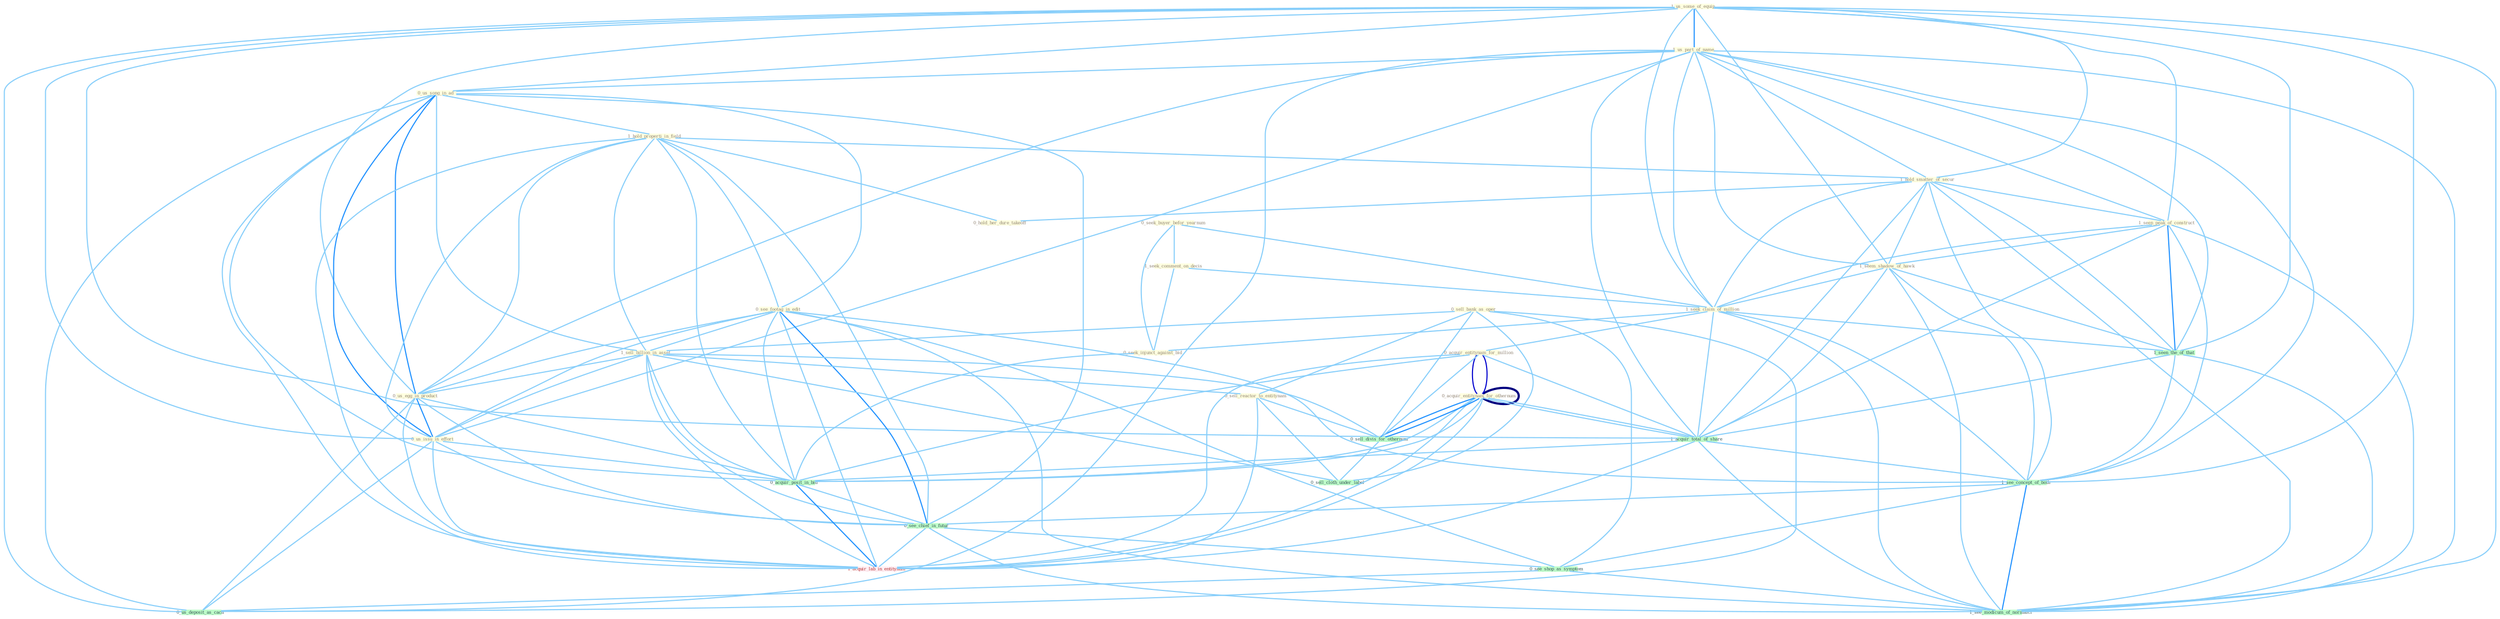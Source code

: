 Graph G{ 
    node
    [shape=polygon,style=filled,width=.5,height=.06,color="#BDFCC9",fixedsize=true,fontsize=4,
    fontcolor="#2f4f4f"];
    {node
    [color="#ffffe0", fontcolor="#8b7d6b"] "0_seek_buyer_befor_yearnum " "1_us_some_of_equip " "1_us_part_of_name " "0_us_song_in_ad " "1_hold_properti_in_field " "1_hold_smatter_of_secur " "0_see_footag_in_edit " "0_sell_bank_as_oper " "1_seen_peak_of_construct " "1_seek_comment_on_decis " "1_seem_shadow_of_hawk " "1_sell_billion_in_asset " "1_seek_claim_of_million " "0_sell_reactor_to_entitynam " "0_us_egg_in_product " "0_hold_her_dure_takeoff " "0_seek_injunct_against_bid " "0_acquir_entitynam_for_othernum " "0_us_issu_in_effort " "0_acquir_entitynam_for_million "}
{node [color="#fff0f5", fontcolor="#b22222"] "1_acquir_lab_in_entitynam "}
edge [color="#B0E2FF"];

	"0_seek_buyer_befor_yearnum " -- "1_seek_comment_on_decis " [w="1", color="#87cefa" ];
	"0_seek_buyer_befor_yearnum " -- "1_seek_claim_of_million " [w="1", color="#87cefa" ];
	"0_seek_buyer_befor_yearnum " -- "0_seek_injunct_against_bid " [w="1", color="#87cefa" ];
	"1_us_some_of_equip " -- "1_us_part_of_name " [w="2", color="#1e90ff" , len=0.8];
	"1_us_some_of_equip " -- "0_us_song_in_ad " [w="1", color="#87cefa" ];
	"1_us_some_of_equip " -- "1_hold_smatter_of_secur " [w="1", color="#87cefa" ];
	"1_us_some_of_equip " -- "1_seen_peak_of_construct " [w="1", color="#87cefa" ];
	"1_us_some_of_equip " -- "1_seem_shadow_of_hawk " [w="1", color="#87cefa" ];
	"1_us_some_of_equip " -- "1_seek_claim_of_million " [w="1", color="#87cefa" ];
	"1_us_some_of_equip " -- "0_us_egg_in_product " [w="1", color="#87cefa" ];
	"1_us_some_of_equip " -- "0_us_issu_in_effort " [w="1", color="#87cefa" ];
	"1_us_some_of_equip " -- "1_seen_the_of_that " [w="1", color="#87cefa" ];
	"1_us_some_of_equip " -- "1_acquir_total_of_share " [w="1", color="#87cefa" ];
	"1_us_some_of_equip " -- "1_see_concept_of_both " [w="1", color="#87cefa" ];
	"1_us_some_of_equip " -- "0_us_deposit_as_cach " [w="1", color="#87cefa" ];
	"1_us_some_of_equip " -- "1_see_modicum_of_normalci " [w="1", color="#87cefa" ];
	"1_us_part_of_name " -- "0_us_song_in_ad " [w="1", color="#87cefa" ];
	"1_us_part_of_name " -- "1_hold_smatter_of_secur " [w="1", color="#87cefa" ];
	"1_us_part_of_name " -- "1_seen_peak_of_construct " [w="1", color="#87cefa" ];
	"1_us_part_of_name " -- "1_seem_shadow_of_hawk " [w="1", color="#87cefa" ];
	"1_us_part_of_name " -- "1_seek_claim_of_million " [w="1", color="#87cefa" ];
	"1_us_part_of_name " -- "0_us_egg_in_product " [w="1", color="#87cefa" ];
	"1_us_part_of_name " -- "0_us_issu_in_effort " [w="1", color="#87cefa" ];
	"1_us_part_of_name " -- "1_seen_the_of_that " [w="1", color="#87cefa" ];
	"1_us_part_of_name " -- "1_acquir_total_of_share " [w="1", color="#87cefa" ];
	"1_us_part_of_name " -- "1_see_concept_of_both " [w="1", color="#87cefa" ];
	"1_us_part_of_name " -- "0_us_deposit_as_cach " [w="1", color="#87cefa" ];
	"1_us_part_of_name " -- "1_see_modicum_of_normalci " [w="1", color="#87cefa" ];
	"0_us_song_in_ad " -- "1_hold_properti_in_field " [w="1", color="#87cefa" ];
	"0_us_song_in_ad " -- "0_see_footag_in_edit " [w="1", color="#87cefa" ];
	"0_us_song_in_ad " -- "1_sell_billion_in_asset " [w="1", color="#87cefa" ];
	"0_us_song_in_ad " -- "0_us_egg_in_product " [w="2", color="#1e90ff" , len=0.8];
	"0_us_song_in_ad " -- "0_us_issu_in_effort " [w="2", color="#1e90ff" , len=0.8];
	"0_us_song_in_ad " -- "0_acquir_posit_in_bid " [w="1", color="#87cefa" ];
	"0_us_song_in_ad " -- "0_see_chief_in_futur " [w="1", color="#87cefa" ];
	"0_us_song_in_ad " -- "1_acquir_lab_in_entitynam " [w="1", color="#87cefa" ];
	"0_us_song_in_ad " -- "0_us_deposit_as_cach " [w="1", color="#87cefa" ];
	"1_hold_properti_in_field " -- "1_hold_smatter_of_secur " [w="1", color="#87cefa" ];
	"1_hold_properti_in_field " -- "0_see_footag_in_edit " [w="1", color="#87cefa" ];
	"1_hold_properti_in_field " -- "1_sell_billion_in_asset " [w="1", color="#87cefa" ];
	"1_hold_properti_in_field " -- "0_us_egg_in_product " [w="1", color="#87cefa" ];
	"1_hold_properti_in_field " -- "0_hold_her_dure_takeoff " [w="1", color="#87cefa" ];
	"1_hold_properti_in_field " -- "0_us_issu_in_effort " [w="1", color="#87cefa" ];
	"1_hold_properti_in_field " -- "0_acquir_posit_in_bid " [w="1", color="#87cefa" ];
	"1_hold_properti_in_field " -- "0_see_chief_in_futur " [w="1", color="#87cefa" ];
	"1_hold_properti_in_field " -- "1_acquir_lab_in_entitynam " [w="1", color="#87cefa" ];
	"1_hold_smatter_of_secur " -- "1_seen_peak_of_construct " [w="1", color="#87cefa" ];
	"1_hold_smatter_of_secur " -- "1_seem_shadow_of_hawk " [w="1", color="#87cefa" ];
	"1_hold_smatter_of_secur " -- "1_seek_claim_of_million " [w="1", color="#87cefa" ];
	"1_hold_smatter_of_secur " -- "0_hold_her_dure_takeoff " [w="1", color="#87cefa" ];
	"1_hold_smatter_of_secur " -- "1_seen_the_of_that " [w="1", color="#87cefa" ];
	"1_hold_smatter_of_secur " -- "1_acquir_total_of_share " [w="1", color="#87cefa" ];
	"1_hold_smatter_of_secur " -- "1_see_concept_of_both " [w="1", color="#87cefa" ];
	"1_hold_smatter_of_secur " -- "1_see_modicum_of_normalci " [w="1", color="#87cefa" ];
	"0_see_footag_in_edit " -- "1_sell_billion_in_asset " [w="1", color="#87cefa" ];
	"0_see_footag_in_edit " -- "0_us_egg_in_product " [w="1", color="#87cefa" ];
	"0_see_footag_in_edit " -- "0_us_issu_in_effort " [w="1", color="#87cefa" ];
	"0_see_footag_in_edit " -- "0_acquir_posit_in_bid " [w="1", color="#87cefa" ];
	"0_see_footag_in_edit " -- "1_see_concept_of_both " [w="1", color="#87cefa" ];
	"0_see_footag_in_edit " -- "0_see_chief_in_futur " [w="2", color="#1e90ff" , len=0.8];
	"0_see_footag_in_edit " -- "0_see_shop_as_symptom " [w="1", color="#87cefa" ];
	"0_see_footag_in_edit " -- "1_acquir_lab_in_entitynam " [w="1", color="#87cefa" ];
	"0_see_footag_in_edit " -- "1_see_modicum_of_normalci " [w="1", color="#87cefa" ];
	"0_sell_bank_as_oper " -- "1_sell_billion_in_asset " [w="1", color="#87cefa" ];
	"0_sell_bank_as_oper " -- "0_sell_reactor_to_entitynam " [w="1", color="#87cefa" ];
	"0_sell_bank_as_oper " -- "0_sell_divis_for_othernum " [w="1", color="#87cefa" ];
	"0_sell_bank_as_oper " -- "0_sell_cloth_under_label " [w="1", color="#87cefa" ];
	"0_sell_bank_as_oper " -- "0_see_shop_as_symptom " [w="1", color="#87cefa" ];
	"0_sell_bank_as_oper " -- "0_us_deposit_as_cach " [w="1", color="#87cefa" ];
	"1_seen_peak_of_construct " -- "1_seem_shadow_of_hawk " [w="1", color="#87cefa" ];
	"1_seen_peak_of_construct " -- "1_seek_claim_of_million " [w="1", color="#87cefa" ];
	"1_seen_peak_of_construct " -- "1_seen_the_of_that " [w="2", color="#1e90ff" , len=0.8];
	"1_seen_peak_of_construct " -- "1_acquir_total_of_share " [w="1", color="#87cefa" ];
	"1_seen_peak_of_construct " -- "1_see_concept_of_both " [w="1", color="#87cefa" ];
	"1_seen_peak_of_construct " -- "1_see_modicum_of_normalci " [w="1", color="#87cefa" ];
	"1_seek_comment_on_decis " -- "1_seek_claim_of_million " [w="1", color="#87cefa" ];
	"1_seek_comment_on_decis " -- "0_seek_injunct_against_bid " [w="1", color="#87cefa" ];
	"1_seem_shadow_of_hawk " -- "1_seek_claim_of_million " [w="1", color="#87cefa" ];
	"1_seem_shadow_of_hawk " -- "1_seen_the_of_that " [w="1", color="#87cefa" ];
	"1_seem_shadow_of_hawk " -- "1_acquir_total_of_share " [w="1", color="#87cefa" ];
	"1_seem_shadow_of_hawk " -- "1_see_concept_of_both " [w="1", color="#87cefa" ];
	"1_seem_shadow_of_hawk " -- "1_see_modicum_of_normalci " [w="1", color="#87cefa" ];
	"1_sell_billion_in_asset " -- "0_sell_reactor_to_entitynam " [w="1", color="#87cefa" ];
	"1_sell_billion_in_asset " -- "0_us_egg_in_product " [w="1", color="#87cefa" ];
	"1_sell_billion_in_asset " -- "0_us_issu_in_effort " [w="1", color="#87cefa" ];
	"1_sell_billion_in_asset " -- "0_sell_divis_for_othernum " [w="1", color="#87cefa" ];
	"1_sell_billion_in_asset " -- "0_sell_cloth_under_label " [w="1", color="#87cefa" ];
	"1_sell_billion_in_asset " -- "0_acquir_posit_in_bid " [w="1", color="#87cefa" ];
	"1_sell_billion_in_asset " -- "0_see_chief_in_futur " [w="1", color="#87cefa" ];
	"1_sell_billion_in_asset " -- "1_acquir_lab_in_entitynam " [w="1", color="#87cefa" ];
	"1_seek_claim_of_million " -- "0_seek_injunct_against_bid " [w="1", color="#87cefa" ];
	"1_seek_claim_of_million " -- "0_acquir_entitynam_for_million " [w="1", color="#87cefa" ];
	"1_seek_claim_of_million " -- "1_seen_the_of_that " [w="1", color="#87cefa" ];
	"1_seek_claim_of_million " -- "1_acquir_total_of_share " [w="1", color="#87cefa" ];
	"1_seek_claim_of_million " -- "1_see_concept_of_both " [w="1", color="#87cefa" ];
	"1_seek_claim_of_million " -- "1_see_modicum_of_normalci " [w="1", color="#87cefa" ];
	"0_sell_reactor_to_entitynam " -- "0_sell_divis_for_othernum " [w="1", color="#87cefa" ];
	"0_sell_reactor_to_entitynam " -- "0_sell_cloth_under_label " [w="1", color="#87cefa" ];
	"0_sell_reactor_to_entitynam " -- "1_acquir_lab_in_entitynam " [w="1", color="#87cefa" ];
	"0_us_egg_in_product " -- "0_us_issu_in_effort " [w="2", color="#1e90ff" , len=0.8];
	"0_us_egg_in_product " -- "0_acquir_posit_in_bid " [w="1", color="#87cefa" ];
	"0_us_egg_in_product " -- "0_see_chief_in_futur " [w="1", color="#87cefa" ];
	"0_us_egg_in_product " -- "1_acquir_lab_in_entitynam " [w="1", color="#87cefa" ];
	"0_us_egg_in_product " -- "0_us_deposit_as_cach " [w="1", color="#87cefa" ];
	"0_seek_injunct_against_bid " -- "0_acquir_posit_in_bid " [w="1", color="#87cefa" ];
	"0_acquir_entitynam_for_othernum " -- "0_acquir_entitynam_for_million " [w="3", color="#0000cd" , len=0.6];
	"0_acquir_entitynam_for_othernum " -- "0_acquir_entitynam_for_othernum " [w="4", style=bold, color="#000080", len=0.4];
	"0_acquir_entitynam_for_othernum " -- "0_sell_divis_for_othernum " [w="2", color="#1e90ff" , len=0.8];
	"0_acquir_entitynam_for_othernum " -- "1_acquir_total_of_share " [w="1", color="#87cefa" ];
	"0_acquir_entitynam_for_othernum " -- "0_acquir_posit_in_bid " [w="1", color="#87cefa" ];
	"0_acquir_entitynam_for_othernum " -- "1_acquir_lab_in_entitynam " [w="1", color="#87cefa" ];
	"0_us_issu_in_effort " -- "0_acquir_posit_in_bid " [w="1", color="#87cefa" ];
	"0_us_issu_in_effort " -- "0_see_chief_in_futur " [w="1", color="#87cefa" ];
	"0_us_issu_in_effort " -- "1_acquir_lab_in_entitynam " [w="1", color="#87cefa" ];
	"0_us_issu_in_effort " -- "0_us_deposit_as_cach " [w="1", color="#87cefa" ];
	"0_acquir_entitynam_for_million " -- "0_acquir_entitynam_for_othernum " [w="3", color="#0000cd" , len=0.6];
	"0_acquir_entitynam_for_million " -- "0_sell_divis_for_othernum " [w="1", color="#87cefa" ];
	"0_acquir_entitynam_for_million " -- "1_acquir_total_of_share " [w="1", color="#87cefa" ];
	"0_acquir_entitynam_for_million " -- "0_acquir_posit_in_bid " [w="1", color="#87cefa" ];
	"0_acquir_entitynam_for_million " -- "1_acquir_lab_in_entitynam " [w="1", color="#87cefa" ];
	"0_acquir_entitynam_for_othernum " -- "0_sell_divis_for_othernum " [w="2", color="#1e90ff" , len=0.8];
	"0_acquir_entitynam_for_othernum " -- "1_acquir_total_of_share " [w="1", color="#87cefa" ];
	"0_acquir_entitynam_for_othernum " -- "0_acquir_posit_in_bid " [w="1", color="#87cefa" ];
	"0_acquir_entitynam_for_othernum " -- "1_acquir_lab_in_entitynam " [w="1", color="#87cefa" ];
	"1_seen_the_of_that " -- "1_acquir_total_of_share " [w="1", color="#87cefa" ];
	"1_seen_the_of_that " -- "1_see_concept_of_both " [w="1", color="#87cefa" ];
	"1_seen_the_of_that " -- "1_see_modicum_of_normalci " [w="1", color="#87cefa" ];
	"0_sell_divis_for_othernum " -- "0_sell_cloth_under_label " [w="1", color="#87cefa" ];
	"1_acquir_total_of_share " -- "0_acquir_posit_in_bid " [w="1", color="#87cefa" ];
	"1_acquir_total_of_share " -- "1_see_concept_of_both " [w="1", color="#87cefa" ];
	"1_acquir_total_of_share " -- "1_acquir_lab_in_entitynam " [w="1", color="#87cefa" ];
	"1_acquir_total_of_share " -- "1_see_modicum_of_normalci " [w="1", color="#87cefa" ];
	"0_acquir_posit_in_bid " -- "0_see_chief_in_futur " [w="1", color="#87cefa" ];
	"0_acquir_posit_in_bid " -- "1_acquir_lab_in_entitynam " [w="2", color="#1e90ff" , len=0.8];
	"1_see_concept_of_both " -- "0_see_chief_in_futur " [w="1", color="#87cefa" ];
	"1_see_concept_of_both " -- "0_see_shop_as_symptom " [w="1", color="#87cefa" ];
	"1_see_concept_of_both " -- "1_see_modicum_of_normalci " [w="2", color="#1e90ff" , len=0.8];
	"0_see_chief_in_futur " -- "0_see_shop_as_symptom " [w="1", color="#87cefa" ];
	"0_see_chief_in_futur " -- "1_acquir_lab_in_entitynam " [w="1", color="#87cefa" ];
	"0_see_chief_in_futur " -- "1_see_modicum_of_normalci " [w="1", color="#87cefa" ];
	"0_see_shop_as_symptom " -- "0_us_deposit_as_cach " [w="1", color="#87cefa" ];
	"0_see_shop_as_symptom " -- "1_see_modicum_of_normalci " [w="1", color="#87cefa" ];
}